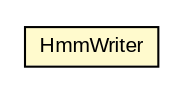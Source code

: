 #!/usr/local/bin/dot
#
# Class diagram 
# Generated by UMLGraph version 5.3 (http://www.umlgraph.org/)
#

digraph G {
	edge [fontname="arial",fontsize=10,labelfontname="arial",labelfontsize=10];
	node [fontname="arial",fontsize=10,shape=plaintext];
	nodesep=0.25;
	ranksep=0.5;
	// be.ac.ulg.montefiore.run.jahmm.io.HmmWriter
	c86919 [label=<<table title="be.ac.ulg.montefiore.run.jahmm.io.HmmWriter" border="0" cellborder="1" cellspacing="0" cellpadding="2" port="p" bgcolor="lemonChiffon" href="./HmmWriter.html">
		<tr><td><table border="0" cellspacing="0" cellpadding="1">
<tr><td align="center" balign="center"> HmmWriter </td></tr>
		</table></td></tr>
		</table>>, fontname="arial", fontcolor="black", fontsize=10.0];
}

